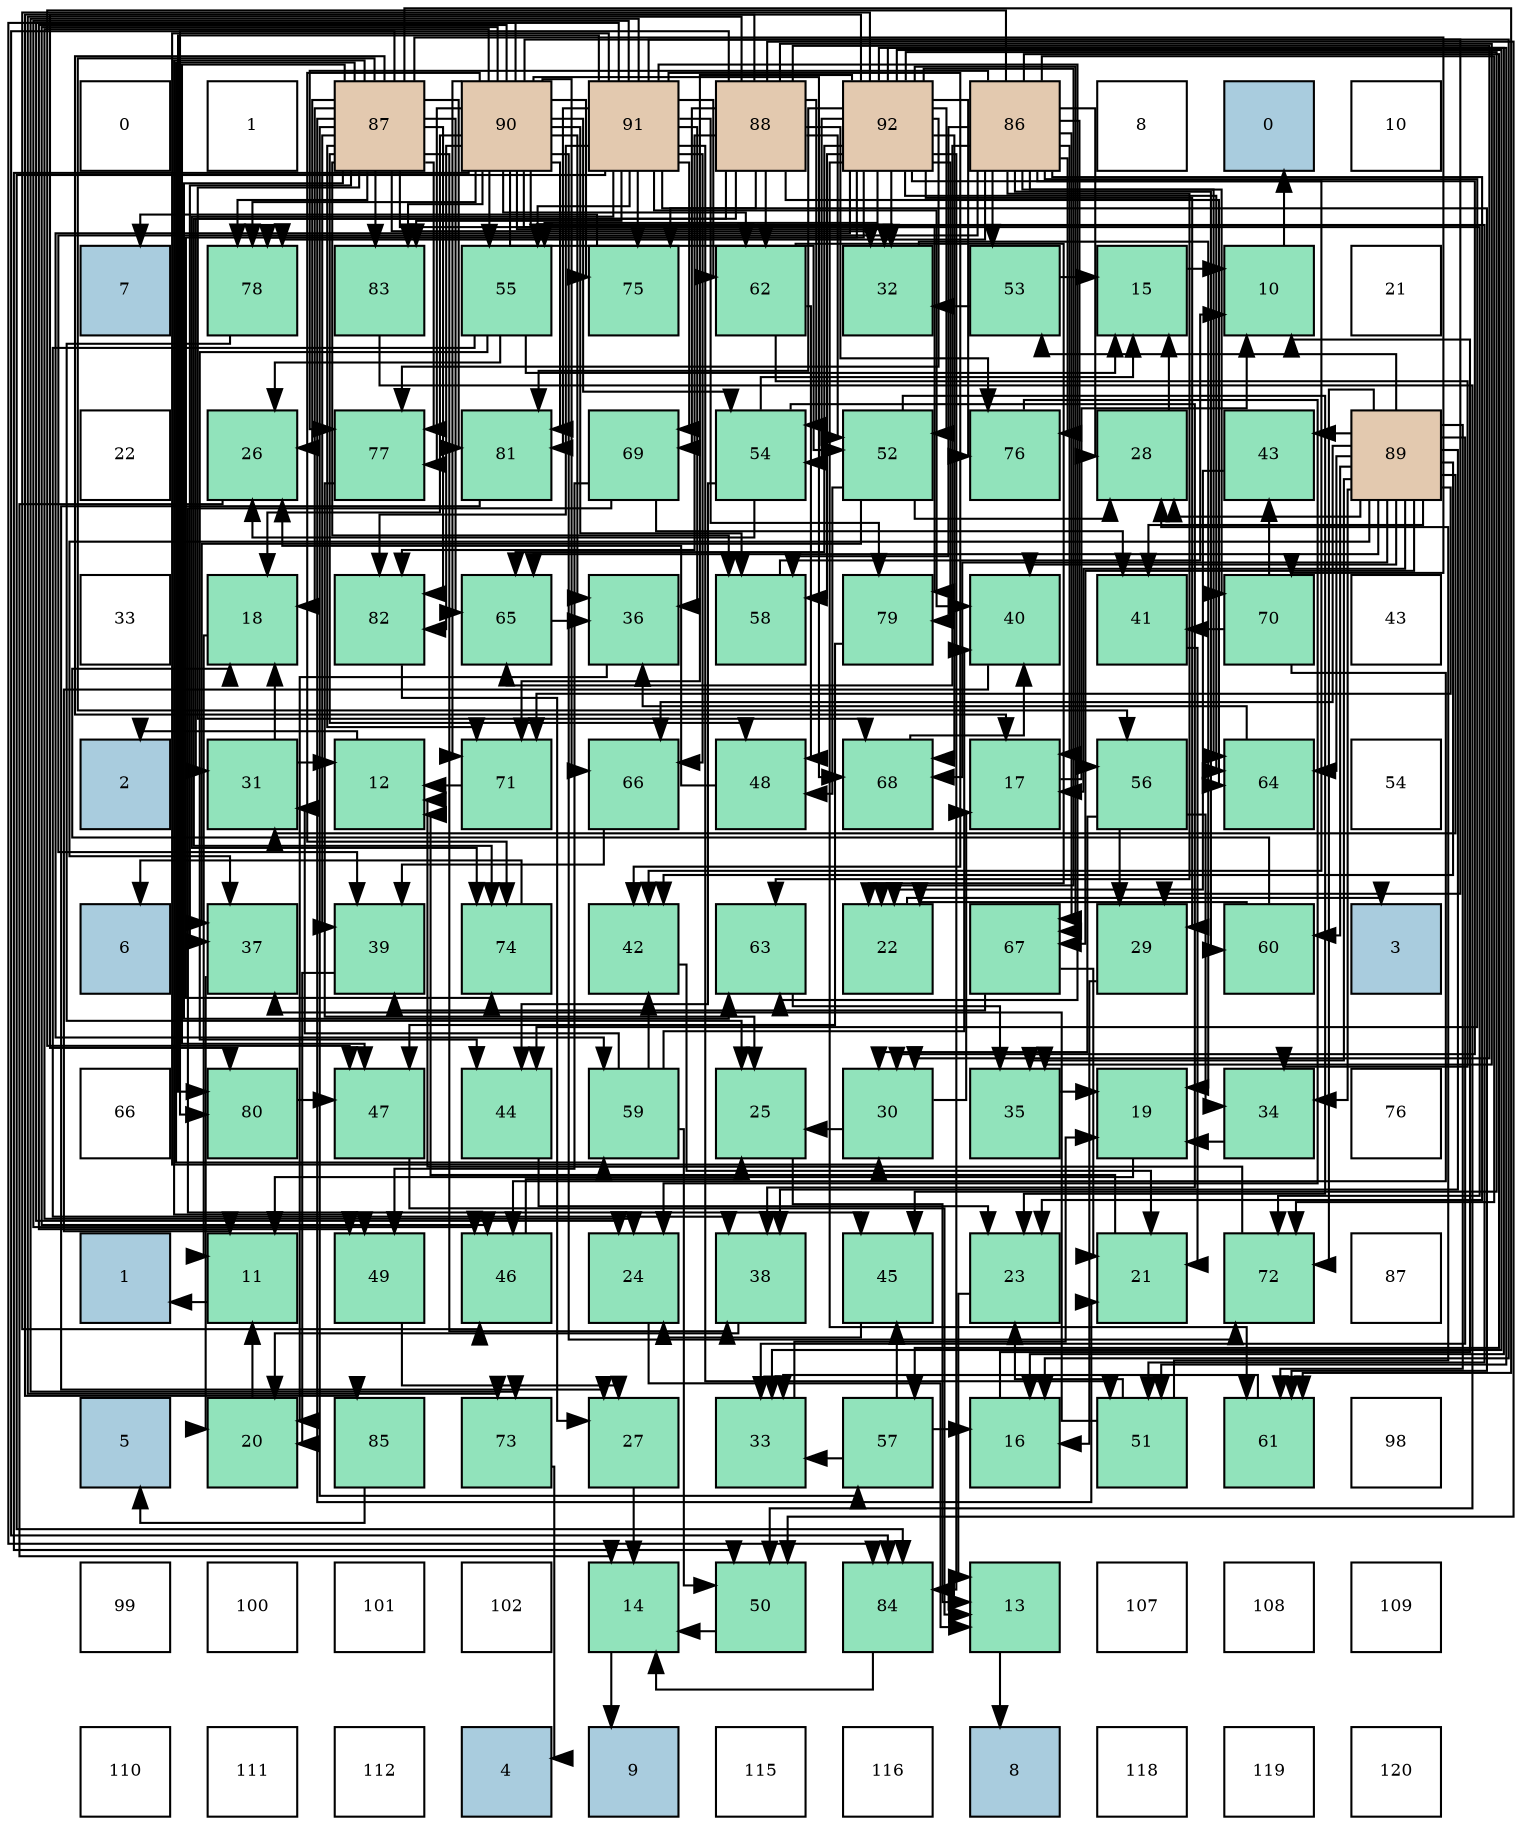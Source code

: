 digraph layout{
 rankdir=TB;
 splines=ortho;
 node [style=filled shape=square fixedsize=true width=0.6];
0[label="0", fontsize=8, fillcolor="#ffffff"];
1[label="1", fontsize=8, fillcolor="#ffffff"];
2[label="87", fontsize=8, fillcolor="#e3c9af"];
3[label="90", fontsize=8, fillcolor="#e3c9af"];
4[label="91", fontsize=8, fillcolor="#e3c9af"];
5[label="88", fontsize=8, fillcolor="#e3c9af"];
6[label="92", fontsize=8, fillcolor="#e3c9af"];
7[label="86", fontsize=8, fillcolor="#e3c9af"];
8[label="8", fontsize=8, fillcolor="#ffffff"];
9[label="0", fontsize=8, fillcolor="#a9ccde"];
10[label="10", fontsize=8, fillcolor="#ffffff"];
11[label="7", fontsize=8, fillcolor="#a9ccde"];
12[label="78", fontsize=8, fillcolor="#91e3bb"];
13[label="83", fontsize=8, fillcolor="#91e3bb"];
14[label="55", fontsize=8, fillcolor="#91e3bb"];
15[label="75", fontsize=8, fillcolor="#91e3bb"];
16[label="62", fontsize=8, fillcolor="#91e3bb"];
17[label="32", fontsize=8, fillcolor="#91e3bb"];
18[label="53", fontsize=8, fillcolor="#91e3bb"];
19[label="15", fontsize=8, fillcolor="#91e3bb"];
20[label="10", fontsize=8, fillcolor="#91e3bb"];
21[label="21", fontsize=8, fillcolor="#ffffff"];
22[label="22", fontsize=8, fillcolor="#ffffff"];
23[label="26", fontsize=8, fillcolor="#91e3bb"];
24[label="77", fontsize=8, fillcolor="#91e3bb"];
25[label="81", fontsize=8, fillcolor="#91e3bb"];
26[label="69", fontsize=8, fillcolor="#91e3bb"];
27[label="54", fontsize=8, fillcolor="#91e3bb"];
28[label="52", fontsize=8, fillcolor="#91e3bb"];
29[label="76", fontsize=8, fillcolor="#91e3bb"];
30[label="28", fontsize=8, fillcolor="#91e3bb"];
31[label="43", fontsize=8, fillcolor="#91e3bb"];
32[label="89", fontsize=8, fillcolor="#e3c9af"];
33[label="33", fontsize=8, fillcolor="#ffffff"];
34[label="18", fontsize=8, fillcolor="#91e3bb"];
35[label="82", fontsize=8, fillcolor="#91e3bb"];
36[label="65", fontsize=8, fillcolor="#91e3bb"];
37[label="36", fontsize=8, fillcolor="#91e3bb"];
38[label="58", fontsize=8, fillcolor="#91e3bb"];
39[label="79", fontsize=8, fillcolor="#91e3bb"];
40[label="40", fontsize=8, fillcolor="#91e3bb"];
41[label="41", fontsize=8, fillcolor="#91e3bb"];
42[label="70", fontsize=8, fillcolor="#91e3bb"];
43[label="43", fontsize=8, fillcolor="#ffffff"];
44[label="2", fontsize=8, fillcolor="#a9ccde"];
45[label="31", fontsize=8, fillcolor="#91e3bb"];
46[label="12", fontsize=8, fillcolor="#91e3bb"];
47[label="71", fontsize=8, fillcolor="#91e3bb"];
48[label="66", fontsize=8, fillcolor="#91e3bb"];
49[label="48", fontsize=8, fillcolor="#91e3bb"];
50[label="68", fontsize=8, fillcolor="#91e3bb"];
51[label="17", fontsize=8, fillcolor="#91e3bb"];
52[label="56", fontsize=8, fillcolor="#91e3bb"];
53[label="64", fontsize=8, fillcolor="#91e3bb"];
54[label="54", fontsize=8, fillcolor="#ffffff"];
55[label="6", fontsize=8, fillcolor="#a9ccde"];
56[label="37", fontsize=8, fillcolor="#91e3bb"];
57[label="39", fontsize=8, fillcolor="#91e3bb"];
58[label="74", fontsize=8, fillcolor="#91e3bb"];
59[label="42", fontsize=8, fillcolor="#91e3bb"];
60[label="63", fontsize=8, fillcolor="#91e3bb"];
61[label="22", fontsize=8, fillcolor="#91e3bb"];
62[label="67", fontsize=8, fillcolor="#91e3bb"];
63[label="29", fontsize=8, fillcolor="#91e3bb"];
64[label="60", fontsize=8, fillcolor="#91e3bb"];
65[label="3", fontsize=8, fillcolor="#a9ccde"];
66[label="66", fontsize=8, fillcolor="#ffffff"];
67[label="80", fontsize=8, fillcolor="#91e3bb"];
68[label="47", fontsize=8, fillcolor="#91e3bb"];
69[label="44", fontsize=8, fillcolor="#91e3bb"];
70[label="59", fontsize=8, fillcolor="#91e3bb"];
71[label="25", fontsize=8, fillcolor="#91e3bb"];
72[label="30", fontsize=8, fillcolor="#91e3bb"];
73[label="35", fontsize=8, fillcolor="#91e3bb"];
74[label="19", fontsize=8, fillcolor="#91e3bb"];
75[label="34", fontsize=8, fillcolor="#91e3bb"];
76[label="76", fontsize=8, fillcolor="#ffffff"];
77[label="1", fontsize=8, fillcolor="#a9ccde"];
78[label="11", fontsize=8, fillcolor="#91e3bb"];
79[label="49", fontsize=8, fillcolor="#91e3bb"];
80[label="46", fontsize=8, fillcolor="#91e3bb"];
81[label="24", fontsize=8, fillcolor="#91e3bb"];
82[label="38", fontsize=8, fillcolor="#91e3bb"];
83[label="45", fontsize=8, fillcolor="#91e3bb"];
84[label="23", fontsize=8, fillcolor="#91e3bb"];
85[label="21", fontsize=8, fillcolor="#91e3bb"];
86[label="72", fontsize=8, fillcolor="#91e3bb"];
87[label="87", fontsize=8, fillcolor="#ffffff"];
88[label="5", fontsize=8, fillcolor="#a9ccde"];
89[label="20", fontsize=8, fillcolor="#91e3bb"];
90[label="85", fontsize=8, fillcolor="#91e3bb"];
91[label="73", fontsize=8, fillcolor="#91e3bb"];
92[label="27", fontsize=8, fillcolor="#91e3bb"];
93[label="33", fontsize=8, fillcolor="#91e3bb"];
94[label="57", fontsize=8, fillcolor="#91e3bb"];
95[label="16", fontsize=8, fillcolor="#91e3bb"];
96[label="51", fontsize=8, fillcolor="#91e3bb"];
97[label="61", fontsize=8, fillcolor="#91e3bb"];
98[label="98", fontsize=8, fillcolor="#ffffff"];
99[label="99", fontsize=8, fillcolor="#ffffff"];
100[label="100", fontsize=8, fillcolor="#ffffff"];
101[label="101", fontsize=8, fillcolor="#ffffff"];
102[label="102", fontsize=8, fillcolor="#ffffff"];
103[label="14", fontsize=8, fillcolor="#91e3bb"];
104[label="50", fontsize=8, fillcolor="#91e3bb"];
105[label="84", fontsize=8, fillcolor="#91e3bb"];
106[label="13", fontsize=8, fillcolor="#91e3bb"];
107[label="107", fontsize=8, fillcolor="#ffffff"];
108[label="108", fontsize=8, fillcolor="#ffffff"];
109[label="109", fontsize=8, fillcolor="#ffffff"];
110[label="110", fontsize=8, fillcolor="#ffffff"];
111[label="111", fontsize=8, fillcolor="#ffffff"];
112[label="112", fontsize=8, fillcolor="#ffffff"];
113[label="4", fontsize=8, fillcolor="#a9ccde"];
114[label="9", fontsize=8, fillcolor="#a9ccde"];
115[label="115", fontsize=8, fillcolor="#ffffff"];
116[label="116", fontsize=8, fillcolor="#ffffff"];
117[label="8", fontsize=8, fillcolor="#a9ccde"];
118[label="118", fontsize=8, fillcolor="#ffffff"];
119[label="119", fontsize=8, fillcolor="#ffffff"];
120[label="120", fontsize=8, fillcolor="#ffffff"];
edge [constraint=false, style=vis];20 -> 9;
78 -> 77;
46 -> 44;
106 -> 117;
103 -> 114;
19 -> 20;
95 -> 20;
51 -> 20;
34 -> 78;
74 -> 78;
89 -> 78;
85 -> 46;
61 -> 65;
84 -> 106;
81 -> 106;
71 -> 106;
23 -> 103;
92 -> 103;
30 -> 19;
63 -> 95;
72 -> 51;
72 -> 71;
45 -> 46;
45 -> 34;
17 -> 74;
93 -> 74;
75 -> 74;
73 -> 74;
37 -> 89;
56 -> 89;
82 -> 89;
57 -> 89;
40 -> 78;
41 -> 85;
59 -> 85;
31 -> 61;
69 -> 84;
83 -> 81;
80 -> 71;
68 -> 106;
49 -> 23;
79 -> 92;
104 -> 103;
96 -> 84;
96 -> 30;
96 -> 56;
28 -> 84;
28 -> 30;
28 -> 56;
28 -> 49;
18 -> 19;
18 -> 17;
27 -> 19;
27 -> 23;
27 -> 82;
27 -> 69;
14 -> 19;
14 -> 23;
14 -> 82;
14 -> 69;
52 -> 63;
52 -> 72;
52 -> 75;
94 -> 95;
94 -> 93;
94 -> 83;
38 -> 20;
70 -> 45;
70 -> 40;
70 -> 59;
70 -> 104;
64 -> 34;
64 -> 61;
97 -> 93;
16 -> 61;
16 -> 75;
16 -> 49;
60 -> 73;
53 -> 37;
36 -> 37;
48 -> 57;
62 -> 85;
62 -> 57;
50 -> 40;
26 -> 41;
26 -> 83;
26 -> 79;
42 -> 41;
42 -> 31;
42 -> 80;
47 -> 46;
86 -> 46;
91 -> 113;
58 -> 55;
15 -> 11;
29 -> 81;
24 -> 71;
12 -> 71;
39 -> 68;
67 -> 68;
25 -> 92;
35 -> 92;
13 -> 104;
105 -> 103;
90 -> 88;
7 -> 51;
7 -> 84;
7 -> 30;
7 -> 57;
7 -> 59;
7 -> 69;
7 -> 68;
7 -> 18;
7 -> 52;
7 -> 94;
7 -> 38;
7 -> 64;
7 -> 60;
7 -> 53;
7 -> 36;
7 -> 62;
7 -> 42;
7 -> 86;
7 -> 29;
7 -> 24;
7 -> 12;
2 -> 51;
2 -> 34;
2 -> 85;
2 -> 23;
2 -> 17;
2 -> 56;
2 -> 82;
2 -> 57;
2 -> 68;
2 -> 49;
2 -> 79;
2 -> 52;
2 -> 94;
2 -> 38;
2 -> 70;
2 -> 97;
2 -> 60;
2 -> 36;
2 -> 50;
2 -> 42;
2 -> 47;
2 -> 86;
2 -> 24;
2 -> 12;
2 -> 25;
2 -> 35;
2 -> 13;
2 -> 105;
5 -> 72;
5 -> 45;
5 -> 73;
5 -> 104;
5 -> 28;
5 -> 27;
5 -> 16;
5 -> 53;
5 -> 26;
5 -> 91;
5 -> 58;
5 -> 15;
5 -> 29;
5 -> 67;
5 -> 35;
5 -> 90;
32 -> 51;
32 -> 30;
32 -> 45;
32 -> 93;
32 -> 75;
32 -> 73;
32 -> 56;
32 -> 82;
32 -> 40;
32 -> 41;
32 -> 59;
32 -> 31;
32 -> 18;
32 -> 64;
32 -> 97;
32 -> 53;
32 -> 36;
32 -> 48;
32 -> 62;
32 -> 50;
32 -> 47;
32 -> 86;
3 -> 34;
3 -> 81;
3 -> 63;
3 -> 17;
3 -> 37;
3 -> 80;
3 -> 79;
3 -> 104;
3 -> 96;
3 -> 28;
3 -> 27;
3 -> 14;
3 -> 38;
3 -> 16;
3 -> 48;
3 -> 50;
3 -> 47;
3 -> 86;
3 -> 58;
3 -> 15;
3 -> 24;
3 -> 12;
3 -> 39;
3 -> 25;
3 -> 35;
3 -> 13;
3 -> 105;
4 -> 95;
4 -> 81;
4 -> 72;
4 -> 37;
4 -> 40;
4 -> 59;
4 -> 80;
4 -> 96;
4 -> 14;
4 -> 97;
4 -> 16;
4 -> 60;
4 -> 48;
4 -> 26;
4 -> 91;
4 -> 58;
4 -> 15;
4 -> 39;
4 -> 67;
4 -> 25;
4 -> 35;
4 -> 13;
4 -> 105;
6 -> 95;
6 -> 61;
6 -> 63;
6 -> 72;
6 -> 17;
6 -> 93;
6 -> 83;
6 -> 80;
6 -> 96;
6 -> 28;
6 -> 27;
6 -> 14;
6 -> 38;
6 -> 70;
6 -> 97;
6 -> 53;
6 -> 36;
6 -> 62;
6 -> 50;
6 -> 47;
6 -> 58;
6 -> 29;
6 -> 24;
6 -> 12;
6 -> 39;
6 -> 67;
6 -> 25;
6 -> 105;
edge [constraint=true, style=invis];
0 -> 11 -> 22 -> 33 -> 44 -> 55 -> 66 -> 77 -> 88 -> 99 -> 110;
1 -> 12 -> 23 -> 34 -> 45 -> 56 -> 67 -> 78 -> 89 -> 100 -> 111;
2 -> 13 -> 24 -> 35 -> 46 -> 57 -> 68 -> 79 -> 90 -> 101 -> 112;
3 -> 14 -> 25 -> 36 -> 47 -> 58 -> 69 -> 80 -> 91 -> 102 -> 113;
4 -> 15 -> 26 -> 37 -> 48 -> 59 -> 70 -> 81 -> 92 -> 103 -> 114;
5 -> 16 -> 27 -> 38 -> 49 -> 60 -> 71 -> 82 -> 93 -> 104 -> 115;
6 -> 17 -> 28 -> 39 -> 50 -> 61 -> 72 -> 83 -> 94 -> 105 -> 116;
7 -> 18 -> 29 -> 40 -> 51 -> 62 -> 73 -> 84 -> 95 -> 106 -> 117;
8 -> 19 -> 30 -> 41 -> 52 -> 63 -> 74 -> 85 -> 96 -> 107 -> 118;
9 -> 20 -> 31 -> 42 -> 53 -> 64 -> 75 -> 86 -> 97 -> 108 -> 119;
10 -> 21 -> 32 -> 43 -> 54 -> 65 -> 76 -> 87 -> 98 -> 109 -> 120;
rank = same {0 -> 1 -> 2 -> 3 -> 4 -> 5 -> 6 -> 7 -> 8 -> 9 -> 10};
rank = same {11 -> 12 -> 13 -> 14 -> 15 -> 16 -> 17 -> 18 -> 19 -> 20 -> 21};
rank = same {22 -> 23 -> 24 -> 25 -> 26 -> 27 -> 28 -> 29 -> 30 -> 31 -> 32};
rank = same {33 -> 34 -> 35 -> 36 -> 37 -> 38 -> 39 -> 40 -> 41 -> 42 -> 43};
rank = same {44 -> 45 -> 46 -> 47 -> 48 -> 49 -> 50 -> 51 -> 52 -> 53 -> 54};
rank = same {55 -> 56 -> 57 -> 58 -> 59 -> 60 -> 61 -> 62 -> 63 -> 64 -> 65};
rank = same {66 -> 67 -> 68 -> 69 -> 70 -> 71 -> 72 -> 73 -> 74 -> 75 -> 76};
rank = same {77 -> 78 -> 79 -> 80 -> 81 -> 82 -> 83 -> 84 -> 85 -> 86 -> 87};
rank = same {88 -> 89 -> 90 -> 91 -> 92 -> 93 -> 94 -> 95 -> 96 -> 97 -> 98};
rank = same {99 -> 100 -> 101 -> 102 -> 103 -> 104 -> 105 -> 106 -> 107 -> 108 -> 109};
rank = same {110 -> 111 -> 112 -> 113 -> 114 -> 115 -> 116 -> 117 -> 118 -> 119 -> 120};
}